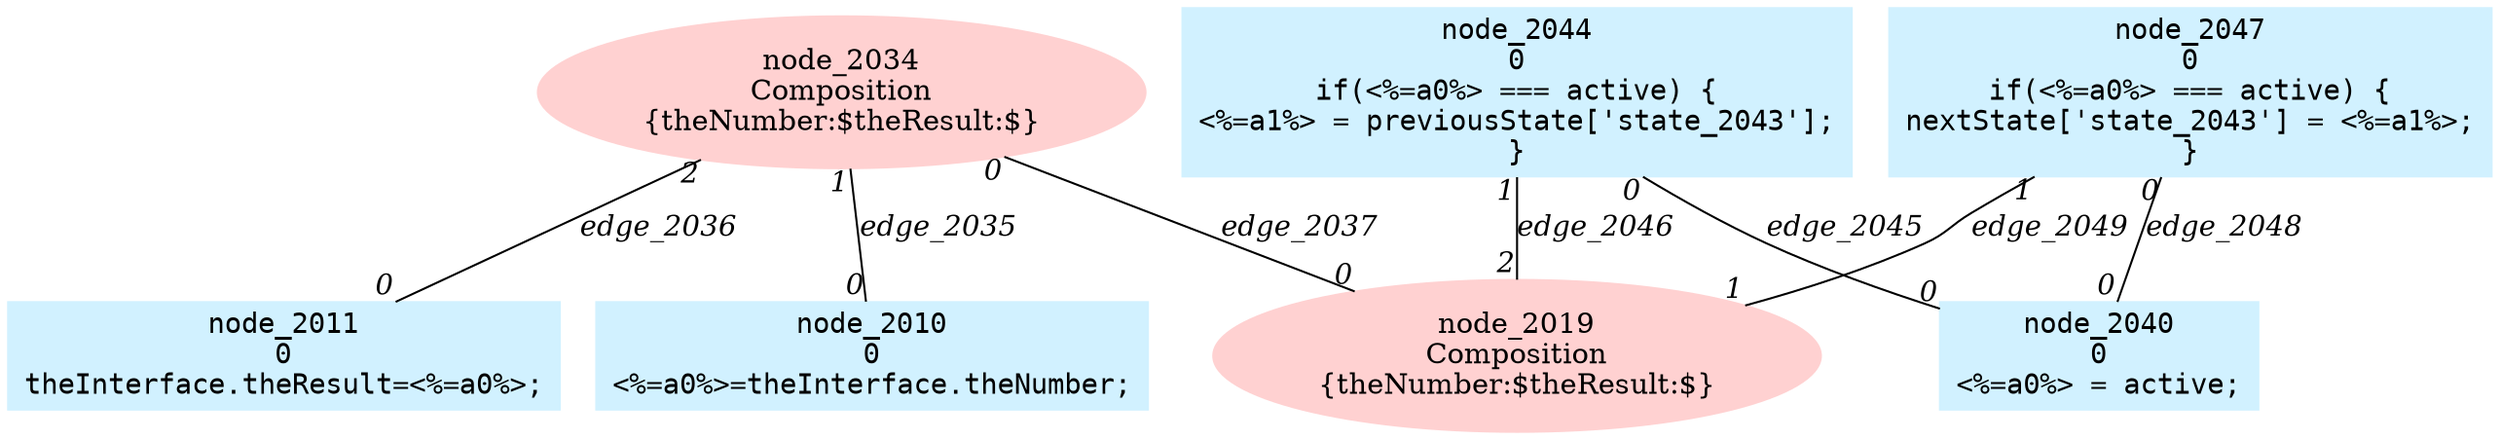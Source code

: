 digraph g{node_2019 [shape=ellipse, style=filled, color="#ffd1d1", label="node_2019
Composition
{theNumber:$theResult:$}" ]
node_2034 [shape=ellipse, style=filled, color="#ffd1d1", label="node_2034
Composition
{theNumber:$theResult:$}" ]
node_2010 [shape=box, style=filled, color="#d1f1ff", fontname="Courier", label="node_2010
0
<%=a0%>=theInterface.theNumber;
" ]
node_2011 [shape=box, style=filled, color="#d1f1ff", fontname="Courier", label="node_2011
0
theInterface.theResult=<%=a0%>;
" ]
node_2040 [shape=box, style=filled, color="#d1f1ff", fontname="Courier", label="node_2040
0
<%=a0%> = active;
" ]
node_2044 [shape=box, style=filled, color="#d1f1ff", fontname="Courier", label="node_2044
0
if(<%=a0%> === active) {
<%=a1%> = previousState['state_2043'];
}
" ]
node_2047 [shape=box, style=filled, color="#d1f1ff", fontname="Courier", label="node_2047
0
if(<%=a0%> === active) {
nextState['state_2043'] = <%=a1%>;
}
" ]
node_2034 -> node_2010 [dir=none, arrowHead=none, fontname="Times-Italic", label="edge_2035",  headlabel="0", taillabel="1" ]
node_2034 -> node_2011 [dir=none, arrowHead=none, fontname="Times-Italic", label="edge_2036",  headlabel="0", taillabel="2" ]
node_2034 -> node_2019 [dir=none, arrowHead=none, fontname="Times-Italic", label="edge_2037",  headlabel="0", taillabel="0" ]
node_2044 -> node_2040 [dir=none, arrowHead=none, fontname="Times-Italic", label="edge_2045",  headlabel="0", taillabel="0" ]
node_2044 -> node_2019 [dir=none, arrowHead=none, fontname="Times-Italic", label="edge_2046",  headlabel="2", taillabel="1" ]
node_2047 -> node_2040 [dir=none, arrowHead=none, fontname="Times-Italic", label="edge_2048",  headlabel="0", taillabel="0" ]
node_2047 -> node_2019 [dir=none, arrowHead=none, fontname="Times-Italic", label="edge_2049",  headlabel="1", taillabel="1" ]
}